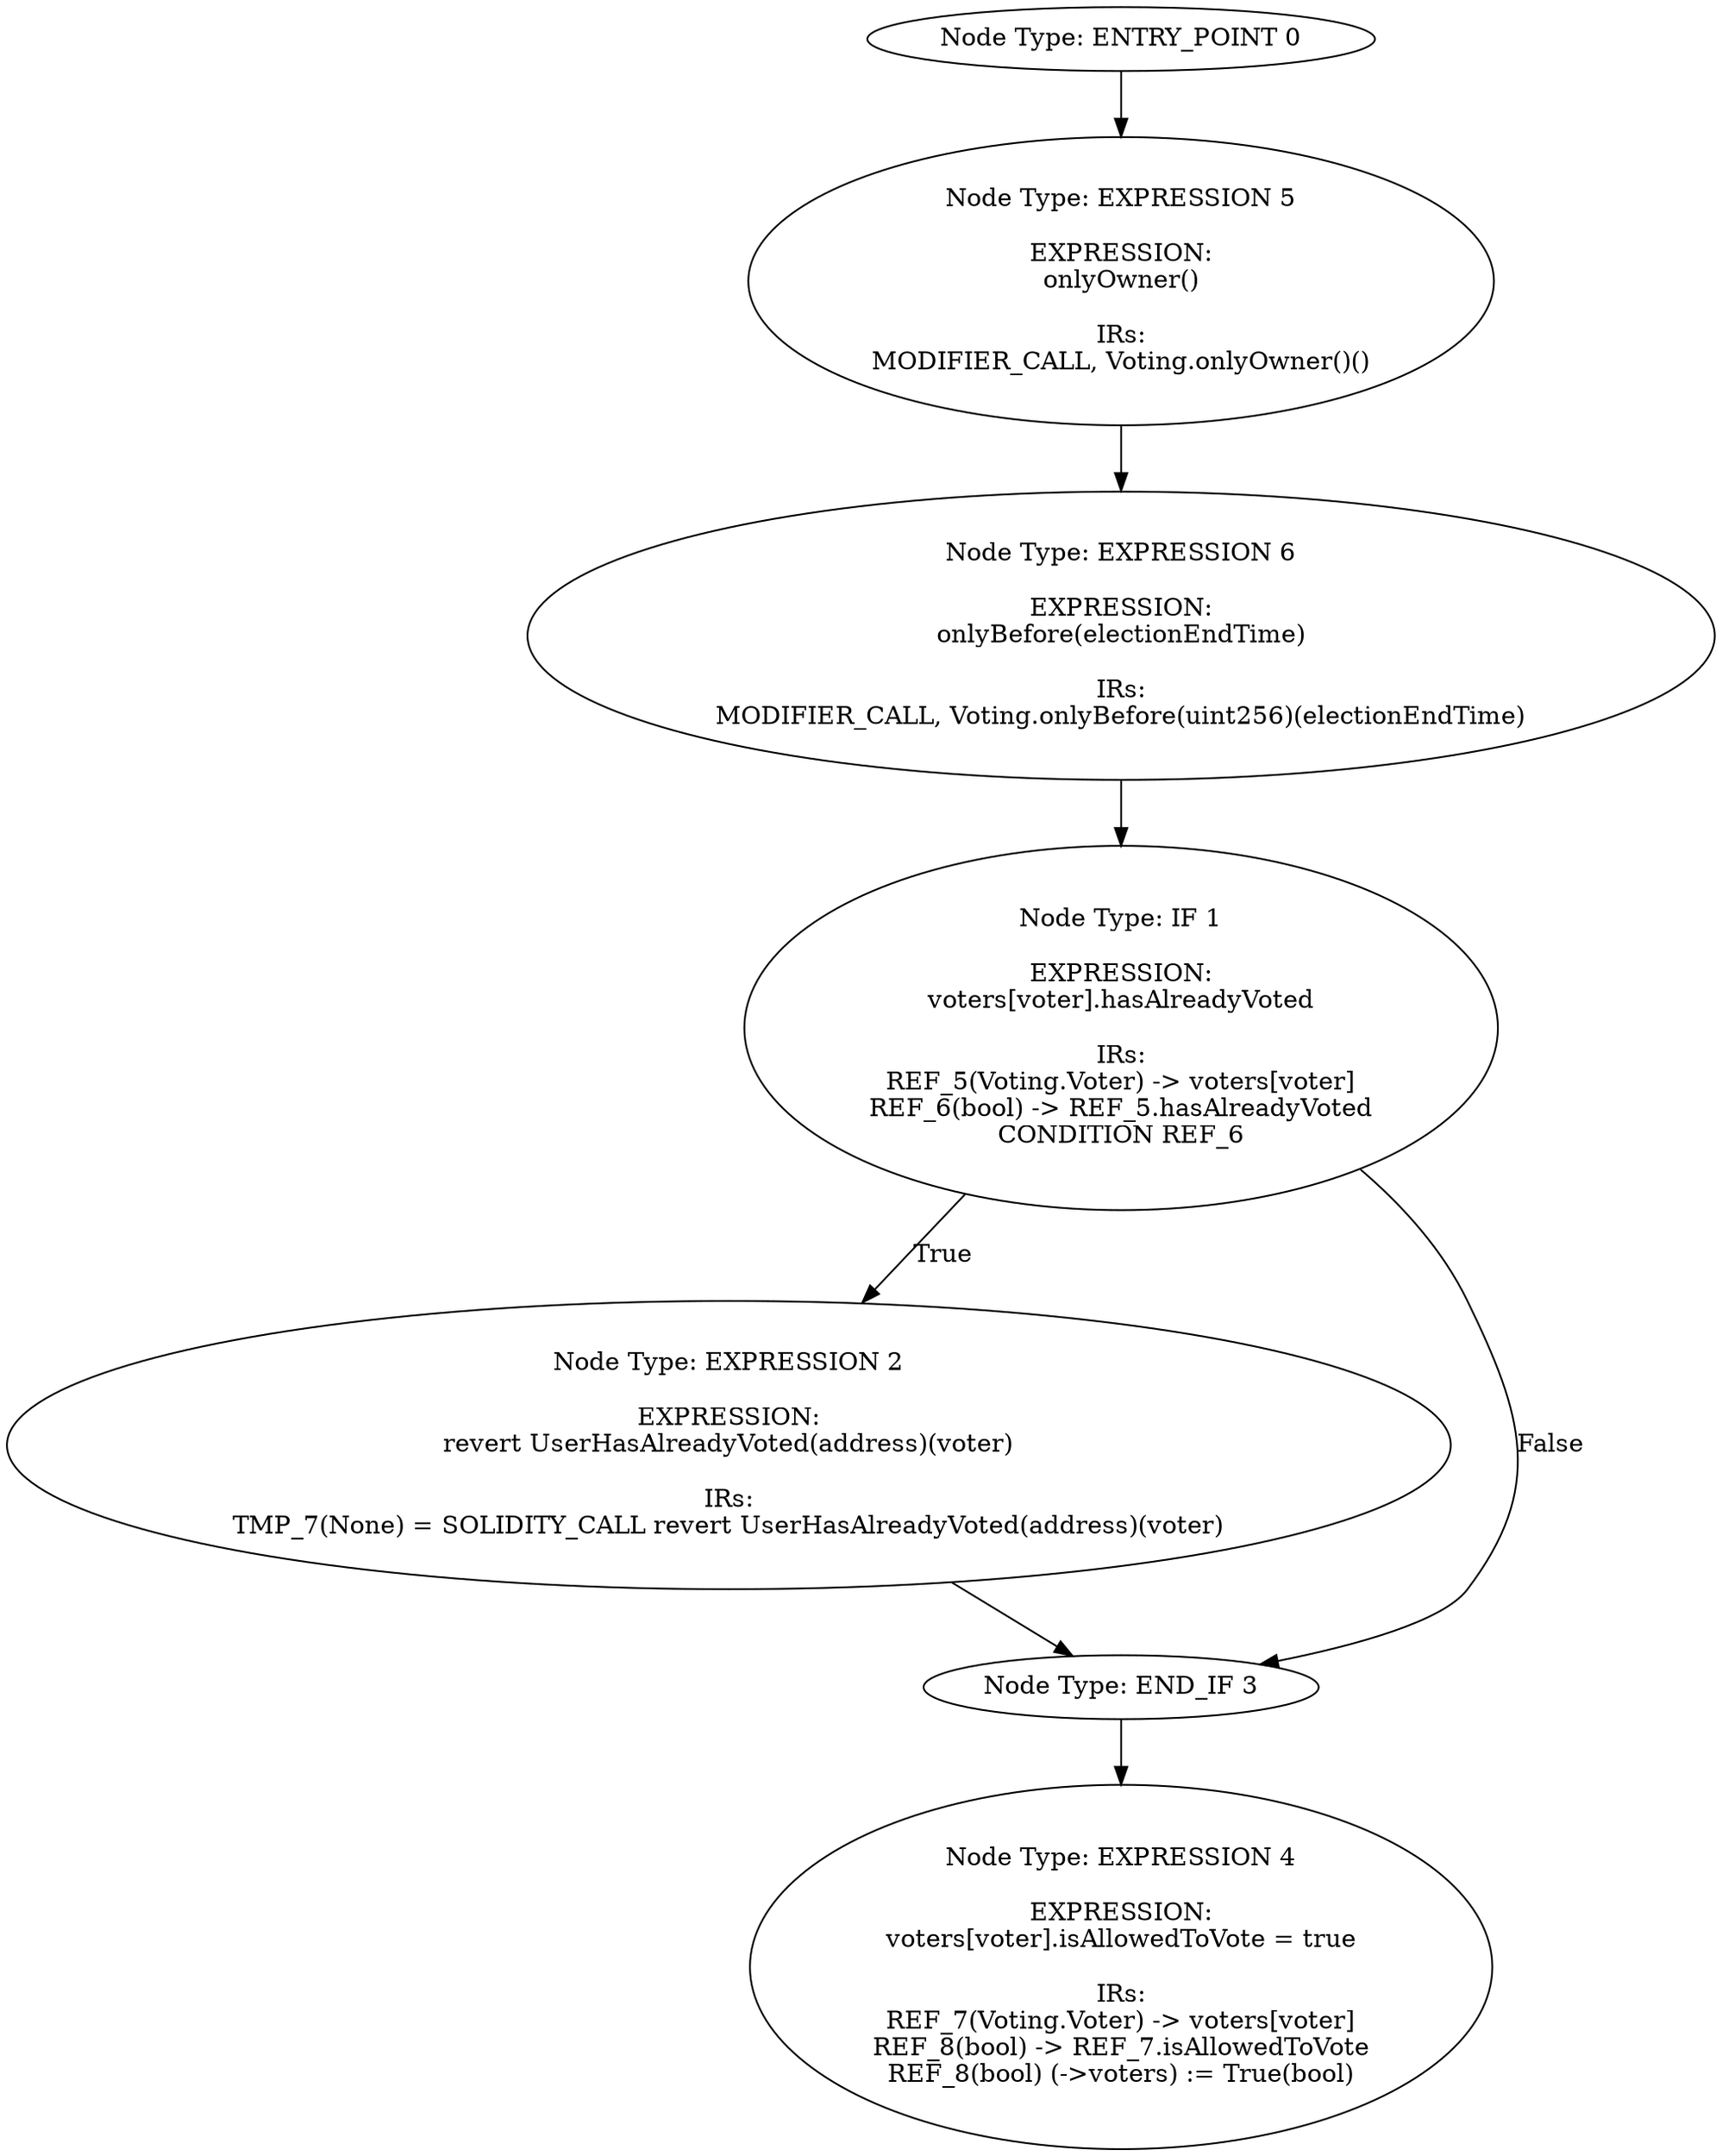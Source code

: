 digraph{
0[label="Node Type: ENTRY_POINT 0
"];
0->5;
1[label="Node Type: IF 1

EXPRESSION:
voters[voter].hasAlreadyVoted

IRs:
REF_5(Voting.Voter) -> voters[voter]
REF_6(bool) -> REF_5.hasAlreadyVoted
CONDITION REF_6"];
1->2[label="True"];
1->3[label="False"];
2[label="Node Type: EXPRESSION 2

EXPRESSION:
revert UserHasAlreadyVoted(address)(voter)

IRs:
TMP_7(None) = SOLIDITY_CALL revert UserHasAlreadyVoted(address)(voter)"];
2->3;
3[label="Node Type: END_IF 3
"];
3->4;
4[label="Node Type: EXPRESSION 4

EXPRESSION:
voters[voter].isAllowedToVote = true

IRs:
REF_7(Voting.Voter) -> voters[voter]
REF_8(bool) -> REF_7.isAllowedToVote
REF_8(bool) (->voters) := True(bool)"];
5[label="Node Type: EXPRESSION 5

EXPRESSION:
onlyOwner()

IRs:
MODIFIER_CALL, Voting.onlyOwner()()"];
5->6;
6[label="Node Type: EXPRESSION 6

EXPRESSION:
onlyBefore(electionEndTime)

IRs:
MODIFIER_CALL, Voting.onlyBefore(uint256)(electionEndTime)"];
6->1;
}
